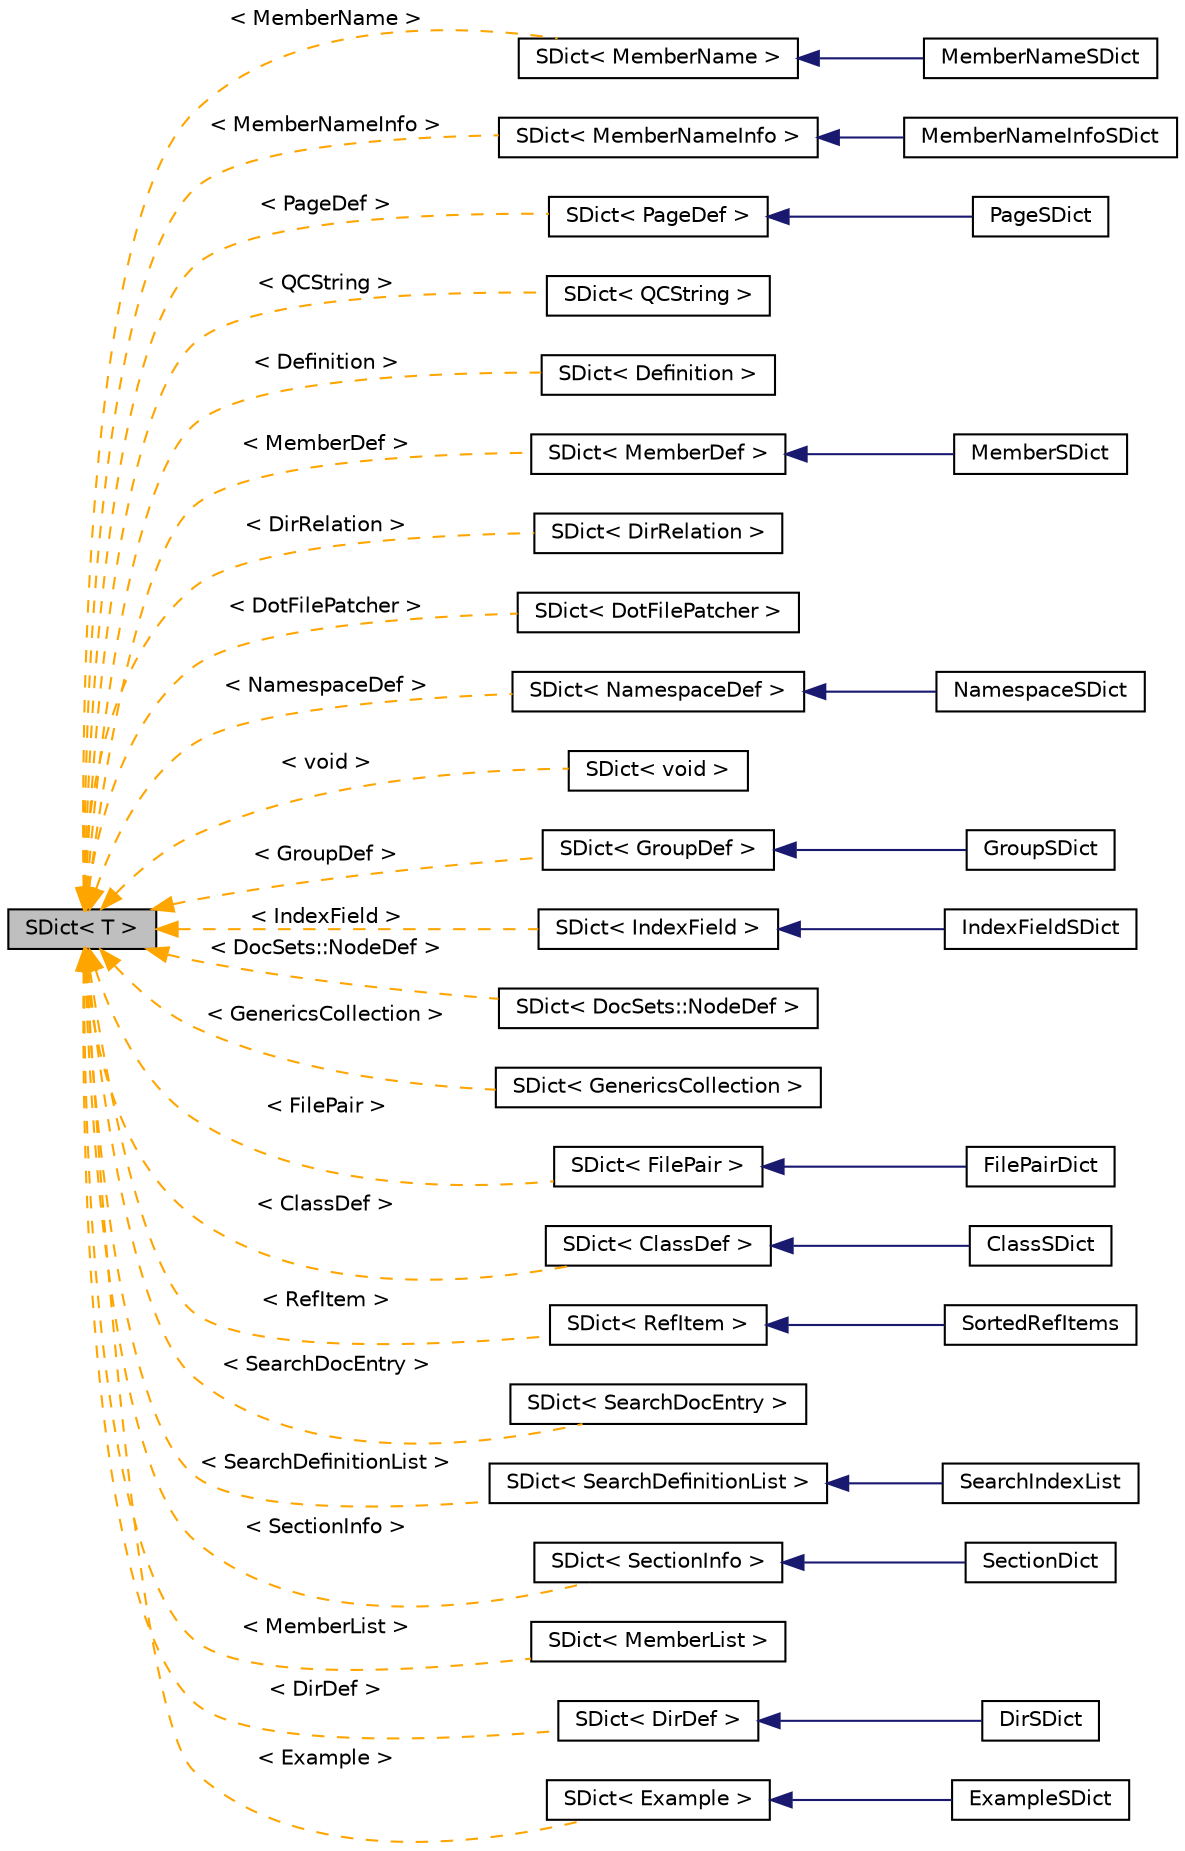 digraph "SDict&lt; T &gt;"
{
 // INTERACTIVE_SVG=YES
  edge [fontname="Helvetica",fontsize="10",labelfontname="Helvetica",labelfontsize="10"];
  node [fontname="Helvetica",fontsize="10",shape=record];
  rankdir="LR";
  Node0 [label="SDict\< T \>",height=0.2,width=0.4,color="black", fillcolor="grey75", style="filled", fontcolor="black"];
  Node0 -> Node1 [dir="back",color="orange",fontsize="10",style="dashed",label=" \< MemberName \>" ,fontname="Helvetica"];
  Node1 [label="SDict\< MemberName \>",height=0.2,width=0.4,color="black", fillcolor="white", style="filled",URL="$d1/d50/class_s_dict.html"];
  Node1 -> Node2 [dir="back",color="midnightblue",fontsize="10",style="solid",fontname="Helvetica"];
  Node2 [label="MemberNameSDict",height=0.2,width=0.4,color="black", fillcolor="white", style="filled",URL="$d1/d7e/class_member_name_s_dict.html",tooltip="Sorted dictionary of MemberName objects. "];
  Node0 -> Node3 [dir="back",color="orange",fontsize="10",style="dashed",label=" \< MemberNameInfo \>" ,fontname="Helvetica"];
  Node3 [label="SDict\< MemberNameInfo \>",height=0.2,width=0.4,color="black", fillcolor="white", style="filled",URL="$d1/d50/class_s_dict.html"];
  Node3 -> Node4 [dir="back",color="midnightblue",fontsize="10",style="solid",fontname="Helvetica"];
  Node4 [label="MemberNameInfoSDict",height=0.2,width=0.4,color="black", fillcolor="white", style="filled",URL="$d6/d70/class_member_name_info_s_dict.html",tooltip="Sorted dictionary of MemberNameInfo objects. "];
  Node0 -> Node5 [dir="back",color="orange",fontsize="10",style="dashed",label=" \< PageDef \>" ,fontname="Helvetica"];
  Node5 [label="SDict\< PageDef \>",height=0.2,width=0.4,color="black", fillcolor="white", style="filled",URL="$d1/d50/class_s_dict.html"];
  Node5 -> Node6 [dir="back",color="midnightblue",fontsize="10",style="solid",fontname="Helvetica"];
  Node6 [label="PageSDict",height=0.2,width=0.4,color="black", fillcolor="white", style="filled",URL="$d0/d59/class_page_s_dict.html"];
  Node0 -> Node7 [dir="back",color="orange",fontsize="10",style="dashed",label=" \< QCString \>" ,fontname="Helvetica"];
  Node7 [label="SDict\< QCString \>",height=0.2,width=0.4,color="black", fillcolor="white", style="filled",URL="$d1/d50/class_s_dict.html"];
  Node0 -> Node8 [dir="back",color="orange",fontsize="10",style="dashed",label=" \< Definition \>" ,fontname="Helvetica"];
  Node8 [label="SDict\< Definition \>",height=0.2,width=0.4,color="black", fillcolor="white", style="filled",URL="$d1/d50/class_s_dict.html"];
  Node0 -> Node9 [dir="back",color="orange",fontsize="10",style="dashed",label=" \< MemberDef \>" ,fontname="Helvetica"];
  Node9 [label="SDict\< MemberDef \>",height=0.2,width=0.4,color="black", fillcolor="white", style="filled",URL="$d1/d50/class_s_dict.html"];
  Node9 -> Node10 [dir="back",color="midnightblue",fontsize="10",style="solid",fontname="Helvetica"];
  Node10 [label="MemberSDict",height=0.2,width=0.4,color="black", fillcolor="white", style="filled",URL="$d6/dd6/class_member_s_dict.html",tooltip="A sorted dictionary of MemberDef objects. "];
  Node0 -> Node11 [dir="back",color="orange",fontsize="10",style="dashed",label=" \< DirRelation \>" ,fontname="Helvetica"];
  Node11 [label="SDict\< DirRelation \>",height=0.2,width=0.4,color="black", fillcolor="white", style="filled",URL="$d1/d50/class_s_dict.html"];
  Node0 -> Node12 [dir="back",color="orange",fontsize="10",style="dashed",label=" \< DotFilePatcher \>" ,fontname="Helvetica"];
  Node12 [label="SDict\< DotFilePatcher \>",height=0.2,width=0.4,color="black", fillcolor="white", style="filled",URL="$d1/d50/class_s_dict.html"];
  Node0 -> Node13 [dir="back",color="orange",fontsize="10",style="dashed",label=" \< NamespaceDef \>" ,fontname="Helvetica"];
  Node13 [label="SDict\< NamespaceDef \>",height=0.2,width=0.4,color="black", fillcolor="white", style="filled",URL="$d1/d50/class_s_dict.html"];
  Node13 -> Node14 [dir="back",color="midnightblue",fontsize="10",style="solid",fontname="Helvetica"];
  Node14 [label="NamespaceSDict",height=0.2,width=0.4,color="black", fillcolor="white", style="filled",URL="$d4/d8d/class_namespace_s_dict.html",tooltip="A sorted dictionary of NamespaceDef objects. "];
  Node0 -> Node15 [dir="back",color="orange",fontsize="10",style="dashed",label=" \< void \>" ,fontname="Helvetica"];
  Node15 [label="SDict\< void \>",height=0.2,width=0.4,color="black", fillcolor="white", style="filled",URL="$d1/d50/class_s_dict.html"];
  Node0 -> Node16 [dir="back",color="orange",fontsize="10",style="dashed",label=" \< GroupDef \>" ,fontname="Helvetica"];
  Node16 [label="SDict\< GroupDef \>",height=0.2,width=0.4,color="black", fillcolor="white", style="filled",URL="$d1/d50/class_s_dict.html"];
  Node16 -> Node17 [dir="back",color="midnightblue",fontsize="10",style="solid",fontname="Helvetica"];
  Node17 [label="GroupSDict",height=0.2,width=0.4,color="black", fillcolor="white", style="filled",URL="$d0/d32/class_group_s_dict.html",tooltip="A sorted dictionary of GroupDef objects. "];
  Node0 -> Node18 [dir="back",color="orange",fontsize="10",style="dashed",label=" \< IndexField \>" ,fontname="Helvetica"];
  Node18 [label="SDict\< IndexField \>",height=0.2,width=0.4,color="black", fillcolor="white", style="filled",URL="$d1/d50/class_s_dict.html"];
  Node18 -> Node19 [dir="back",color="midnightblue",fontsize="10",style="solid",fontname="Helvetica"];
  Node19 [label="IndexFieldSDict",height=0.2,width=0.4,color="black", fillcolor="white", style="filled",URL="$d3/db1/class_index_field_s_dict.html",tooltip="Sorted dictionary of IndexField objects. "];
  Node0 -> Node20 [dir="back",color="orange",fontsize="10",style="dashed",label=" \< DocSets::NodeDef \>" ,fontname="Helvetica"];
  Node20 [label="SDict\< DocSets::NodeDef \>",height=0.2,width=0.4,color="black", fillcolor="white", style="filled",URL="$d1/d50/class_s_dict.html"];
  Node0 -> Node21 [dir="back",color="orange",fontsize="10",style="dashed",label=" \< GenericsCollection \>" ,fontname="Helvetica"];
  Node21 [label="SDict\< GenericsCollection \>",height=0.2,width=0.4,color="black", fillcolor="white", style="filled",URL="$d1/d50/class_s_dict.html"];
  Node0 -> Node22 [dir="back",color="orange",fontsize="10",style="dashed",label=" \< FilePair \>" ,fontname="Helvetica"];
  Node22 [label="SDict\< FilePair \>",height=0.2,width=0.4,color="black", fillcolor="white", style="filled",URL="$d1/d50/class_s_dict.html"];
  Node22 -> Node23 [dir="back",color="midnightblue",fontsize="10",style="solid",fontname="Helvetica"];
  Node23 [label="FilePairDict",height=0.2,width=0.4,color="black", fillcolor="white", style="filled",URL="$d0/d5d/class_file_pair_dict.html",tooltip="A sorted dictionary of FilePair objects. "];
  Node0 -> Node24 [dir="back",color="orange",fontsize="10",style="dashed",label=" \< ClassDef \>" ,fontname="Helvetica"];
  Node24 [label="SDict\< ClassDef \>",height=0.2,width=0.4,color="black", fillcolor="white", style="filled",URL="$d1/d50/class_s_dict.html"];
  Node24 -> Node25 [dir="back",color="midnightblue",fontsize="10",style="solid",fontname="Helvetica"];
  Node25 [label="ClassSDict",height=0.2,width=0.4,color="black", fillcolor="white", style="filled",URL="$d9/d3d/class_class_s_dict.html",tooltip="A sorted dictionary of ClassDef objects. "];
  Node0 -> Node26 [dir="back",color="orange",fontsize="10",style="dashed",label=" \< RefItem \>" ,fontname="Helvetica"];
  Node26 [label="SDict\< RefItem \>",height=0.2,width=0.4,color="black", fillcolor="white", style="filled",URL="$d1/d50/class_s_dict.html"];
  Node26 -> Node27 [dir="back",color="midnightblue",fontsize="10",style="solid",fontname="Helvetica"];
  Node27 [label="SortedRefItems",height=0.2,width=0.4,color="black", fillcolor="white", style="filled",URL="$d0/d8c/class_sorted_ref_items.html",tooltip="List of items sorted by title. "];
  Node0 -> Node28 [dir="back",color="orange",fontsize="10",style="dashed",label=" \< SearchDocEntry \>" ,fontname="Helvetica"];
  Node28 [label="SDict\< SearchDocEntry \>",height=0.2,width=0.4,color="black", fillcolor="white", style="filled",URL="$d1/d50/class_s_dict.html"];
  Node0 -> Node29 [dir="back",color="orange",fontsize="10",style="dashed",label=" \< SearchDefinitionList \>" ,fontname="Helvetica"];
  Node29 [label="SDict\< SearchDefinitionList \>",height=0.2,width=0.4,color="black", fillcolor="white", style="filled",URL="$d1/d50/class_s_dict.html"];
  Node29 -> Node30 [dir="back",color="midnightblue",fontsize="10",style="solid",fontname="Helvetica"];
  Node30 [label="SearchIndexList",height=0.2,width=0.4,color="black", fillcolor="white", style="filled",URL="$d8/d43/class_search_index_list.html"];
  Node0 -> Node31 [dir="back",color="orange",fontsize="10",style="dashed",label=" \< SectionInfo \>" ,fontname="Helvetica"];
  Node31 [label="SDict\< SectionInfo \>",height=0.2,width=0.4,color="black", fillcolor="white", style="filled",URL="$d1/d50/class_s_dict.html"];
  Node31 -> Node32 [dir="back",color="midnightblue",fontsize="10",style="solid",fontname="Helvetica"];
  Node32 [label="SectionDict",height=0.2,width=0.4,color="black", fillcolor="white", style="filled",URL="$de/d9a/class_section_dict.html",tooltip="Unsorted dictionary of SectionInfo objects. "];
  Node0 -> Node33 [dir="back",color="orange",fontsize="10",style="dashed",label=" \< MemberList \>" ,fontname="Helvetica"];
  Node33 [label="SDict\< MemberList \>",height=0.2,width=0.4,color="black", fillcolor="white", style="filled",URL="$d1/d50/class_s_dict.html"];
  Node0 -> Node34 [dir="back",color="orange",fontsize="10",style="dashed",label=" \< DirDef \>" ,fontname="Helvetica"];
  Node34 [label="SDict\< DirDef \>",height=0.2,width=0.4,color="black", fillcolor="white", style="filled",URL="$d1/d50/class_s_dict.html"];
  Node34 -> Node35 [dir="back",color="midnightblue",fontsize="10",style="solid",fontname="Helvetica"];
  Node35 [label="DirSDict",height=0.2,width=0.4,color="black", fillcolor="white", style="filled",URL="$db/dc8/class_dir_s_dict.html",tooltip="A sorted dictionary of DirDef objects. "];
  Node0 -> Node36 [dir="back",color="orange",fontsize="10",style="dashed",label=" \< Example \>" ,fontname="Helvetica"];
  Node36 [label="SDict\< Example \>",height=0.2,width=0.4,color="black", fillcolor="white", style="filled",URL="$d1/d50/class_s_dict.html"];
  Node36 -> Node37 [dir="back",color="midnightblue",fontsize="10",style="solid",fontname="Helvetica"];
  Node37 [label="ExampleSDict",height=0.2,width=0.4,color="black", fillcolor="white", style="filled",URL="$d0/d31/class_example_s_dict.html",tooltip="A sorted dictionary of Example objects. "];
}
